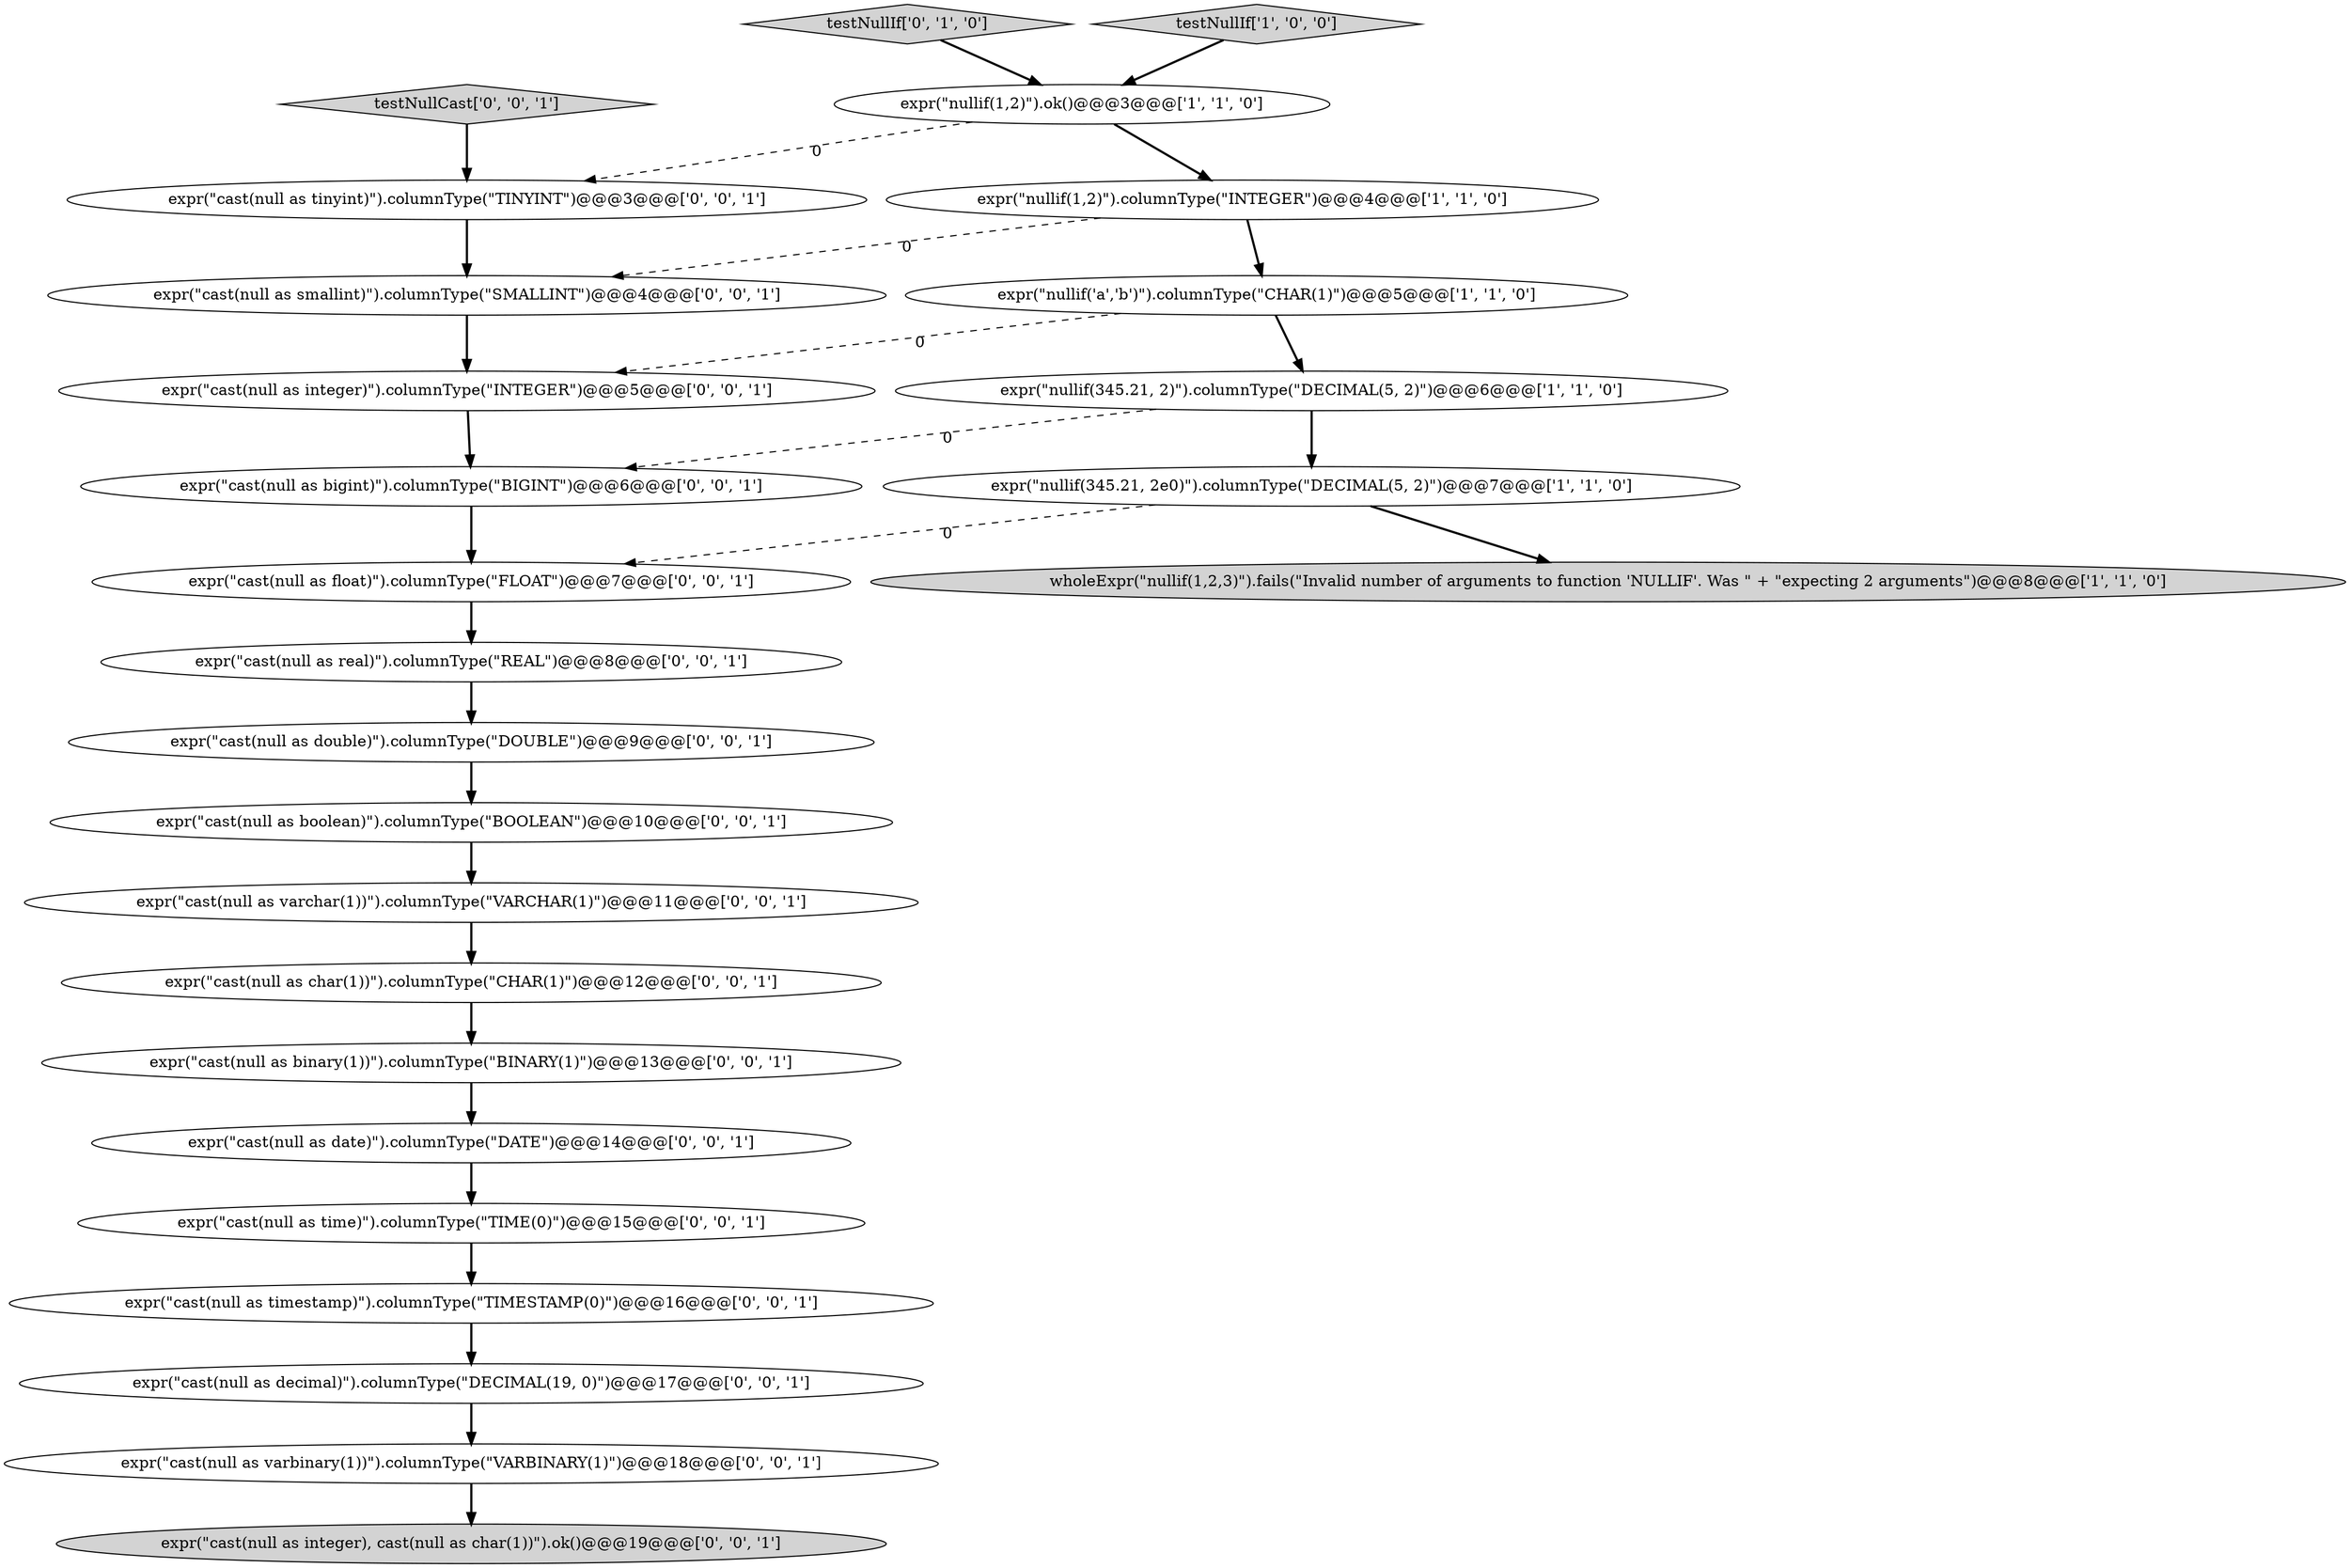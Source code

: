 digraph {
8 [style = filled, label = "expr(\"cast(null as varbinary(1))\").columnType(\"VARBINARY(1)\")@@@18@@@['0', '0', '1']", fillcolor = white, shape = ellipse image = "AAA0AAABBB3BBB"];
20 [style = filled, label = "testNullCast['0', '0', '1']", fillcolor = lightgray, shape = diamond image = "AAA0AAABBB3BBB"];
4 [style = filled, label = "expr(\"nullif(1,2)\").ok()@@@3@@@['1', '1', '0']", fillcolor = white, shape = ellipse image = "AAA0AAABBB1BBB"];
17 [style = filled, label = "expr(\"cast(null as smallint)\").columnType(\"SMALLINT\")@@@4@@@['0', '0', '1']", fillcolor = white, shape = ellipse image = "AAA0AAABBB3BBB"];
10 [style = filled, label = "expr(\"cast(null as float)\").columnType(\"FLOAT\")@@@7@@@['0', '0', '1']", fillcolor = white, shape = ellipse image = "AAA0AAABBB3BBB"];
2 [style = filled, label = "expr(\"nullif('a','b')\").columnType(\"CHAR(1)\")@@@5@@@['1', '1', '0']", fillcolor = white, shape = ellipse image = "AAA0AAABBB1BBB"];
15 [style = filled, label = "expr(\"cast(null as integer), cast(null as char(1))\").ok()@@@19@@@['0', '0', '1']", fillcolor = lightgray, shape = ellipse image = "AAA0AAABBB3BBB"];
5 [style = filled, label = "wholeExpr(\"nullif(1,2,3)\").fails(\"Invalid number of arguments to function 'NULLIF'. Was \" + \"expecting 2 arguments\")@@@8@@@['1', '1', '0']", fillcolor = lightgray, shape = ellipse image = "AAA0AAABBB1BBB"];
22 [style = filled, label = "expr(\"cast(null as binary(1))\").columnType(\"BINARY(1)\")@@@13@@@['0', '0', '1']", fillcolor = white, shape = ellipse image = "AAA0AAABBB3BBB"];
3 [style = filled, label = "expr(\"nullif(345.21, 2)\").columnType(\"DECIMAL(5, 2)\")@@@6@@@['1', '1', '0']", fillcolor = white, shape = ellipse image = "AAA0AAABBB1BBB"];
13 [style = filled, label = "expr(\"cast(null as tinyint)\").columnType(\"TINYINT\")@@@3@@@['0', '0', '1']", fillcolor = white, shape = ellipse image = "AAA0AAABBB3BBB"];
19 [style = filled, label = "expr(\"cast(null as time)\").columnType(\"TIME(0)\")@@@15@@@['0', '0', '1']", fillcolor = white, shape = ellipse image = "AAA0AAABBB3BBB"];
25 [style = filled, label = "expr(\"cast(null as double)\").columnType(\"DOUBLE\")@@@9@@@['0', '0', '1']", fillcolor = white, shape = ellipse image = "AAA0AAABBB3BBB"];
21 [style = filled, label = "expr(\"cast(null as varchar(1))\").columnType(\"VARCHAR(1)\")@@@11@@@['0', '0', '1']", fillcolor = white, shape = ellipse image = "AAA0AAABBB3BBB"];
1 [style = filled, label = "expr(\"nullif(1,2)\").columnType(\"INTEGER\")@@@4@@@['1', '1', '0']", fillcolor = white, shape = ellipse image = "AAA0AAABBB1BBB"];
7 [style = filled, label = "testNullIf['0', '1', '0']", fillcolor = lightgray, shape = diamond image = "AAA0AAABBB2BBB"];
9 [style = filled, label = "expr(\"cast(null as timestamp)\").columnType(\"TIMESTAMP(0)\")@@@16@@@['0', '0', '1']", fillcolor = white, shape = ellipse image = "AAA0AAABBB3BBB"];
6 [style = filled, label = "testNullIf['1', '0', '0']", fillcolor = lightgray, shape = diamond image = "AAA0AAABBB1BBB"];
23 [style = filled, label = "expr(\"cast(null as decimal)\").columnType(\"DECIMAL(19, 0)\")@@@17@@@['0', '0', '1']", fillcolor = white, shape = ellipse image = "AAA0AAABBB3BBB"];
0 [style = filled, label = "expr(\"nullif(345.21, 2e0)\").columnType(\"DECIMAL(5, 2)\")@@@7@@@['1', '1', '0']", fillcolor = white, shape = ellipse image = "AAA0AAABBB1BBB"];
14 [style = filled, label = "expr(\"cast(null as char(1))\").columnType(\"CHAR(1)\")@@@12@@@['0', '0', '1']", fillcolor = white, shape = ellipse image = "AAA0AAABBB3BBB"];
12 [style = filled, label = "expr(\"cast(null as bigint)\").columnType(\"BIGINT\")@@@6@@@['0', '0', '1']", fillcolor = white, shape = ellipse image = "AAA0AAABBB3BBB"];
11 [style = filled, label = "expr(\"cast(null as integer)\").columnType(\"INTEGER\")@@@5@@@['0', '0', '1']", fillcolor = white, shape = ellipse image = "AAA0AAABBB3BBB"];
18 [style = filled, label = "expr(\"cast(null as real)\").columnType(\"REAL\")@@@8@@@['0', '0', '1']", fillcolor = white, shape = ellipse image = "AAA0AAABBB3BBB"];
24 [style = filled, label = "expr(\"cast(null as boolean)\").columnType(\"BOOLEAN\")@@@10@@@['0', '0', '1']", fillcolor = white, shape = ellipse image = "AAA0AAABBB3BBB"];
16 [style = filled, label = "expr(\"cast(null as date)\").columnType(\"DATE\")@@@14@@@['0', '0', '1']", fillcolor = white, shape = ellipse image = "AAA0AAABBB3BBB"];
10->18 [style = bold, label=""];
20->13 [style = bold, label=""];
8->15 [style = bold, label=""];
22->16 [style = bold, label=""];
2->3 [style = bold, label=""];
14->22 [style = bold, label=""];
11->12 [style = bold, label=""];
7->4 [style = bold, label=""];
23->8 [style = bold, label=""];
16->19 [style = bold, label=""];
0->10 [style = dashed, label="0"];
3->0 [style = bold, label=""];
9->23 [style = bold, label=""];
6->4 [style = bold, label=""];
13->17 [style = bold, label=""];
25->24 [style = bold, label=""];
12->10 [style = bold, label=""];
1->17 [style = dashed, label="0"];
3->12 [style = dashed, label="0"];
24->21 [style = bold, label=""];
19->9 [style = bold, label=""];
18->25 [style = bold, label=""];
2->11 [style = dashed, label="0"];
1->2 [style = bold, label=""];
4->1 [style = bold, label=""];
4->13 [style = dashed, label="0"];
0->5 [style = bold, label=""];
21->14 [style = bold, label=""];
17->11 [style = bold, label=""];
}
